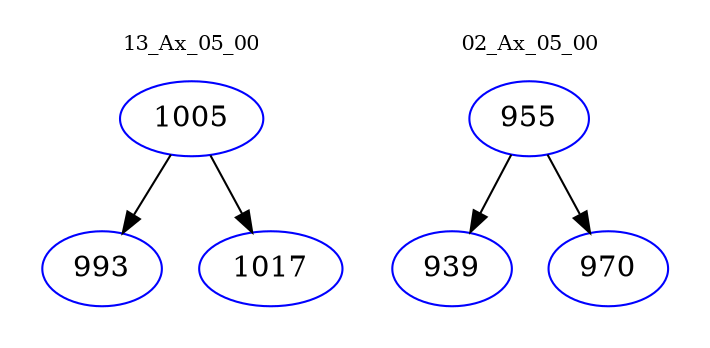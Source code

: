 digraph{
subgraph cluster_0 {
color = white
label = "13_Ax_05_00";
fontsize=10;
T0_1005 [label="1005", color="blue"]
T0_1005 -> T0_993 [color="black"]
T0_993 [label="993", color="blue"]
T0_1005 -> T0_1017 [color="black"]
T0_1017 [label="1017", color="blue"]
}
subgraph cluster_1 {
color = white
label = "02_Ax_05_00";
fontsize=10;
T1_955 [label="955", color="blue"]
T1_955 -> T1_939 [color="black"]
T1_939 [label="939", color="blue"]
T1_955 -> T1_970 [color="black"]
T1_970 [label="970", color="blue"]
}
}
